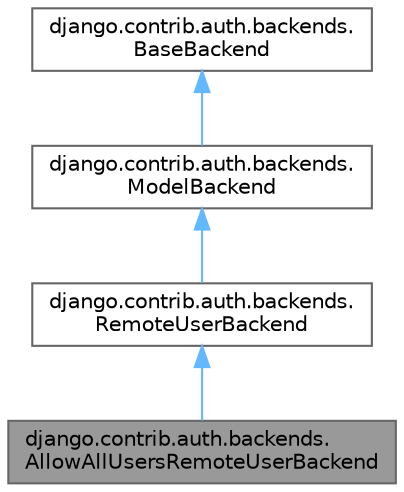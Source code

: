 digraph "django.contrib.auth.backends.AllowAllUsersRemoteUserBackend"
{
 // LATEX_PDF_SIZE
  bgcolor="transparent";
  edge [fontname=Helvetica,fontsize=10,labelfontname=Helvetica,labelfontsize=10];
  node [fontname=Helvetica,fontsize=10,shape=box,height=0.2,width=0.4];
  Node1 [id="Node000001",label="django.contrib.auth.backends.\lAllowAllUsersRemoteUserBackend",height=0.2,width=0.4,color="gray40", fillcolor="grey60", style="filled", fontcolor="black",tooltip=" "];
  Node2 -> Node1 [id="edge4_Node000001_Node000002",dir="back",color="steelblue1",style="solid",tooltip=" "];
  Node2 [id="Node000002",label="django.contrib.auth.backends.\lRemoteUserBackend",height=0.2,width=0.4,color="gray40", fillcolor="white", style="filled",URL="$classdjango_1_1contrib_1_1auth_1_1backends_1_1RemoteUserBackend.html",tooltip=" "];
  Node3 -> Node2 [id="edge5_Node000002_Node000003",dir="back",color="steelblue1",style="solid",tooltip=" "];
  Node3 [id="Node000003",label="django.contrib.auth.backends.\lModelBackend",height=0.2,width=0.4,color="gray40", fillcolor="white", style="filled",URL="$classdjango_1_1contrib_1_1auth_1_1backends_1_1ModelBackend.html",tooltip=" "];
  Node4 -> Node3 [id="edge6_Node000003_Node000004",dir="back",color="steelblue1",style="solid",tooltip=" "];
  Node4 [id="Node000004",label="django.contrib.auth.backends.\lBaseBackend",height=0.2,width=0.4,color="gray40", fillcolor="white", style="filled",URL="$classdjango_1_1contrib_1_1auth_1_1backends_1_1BaseBackend.html",tooltip=" "];
}
